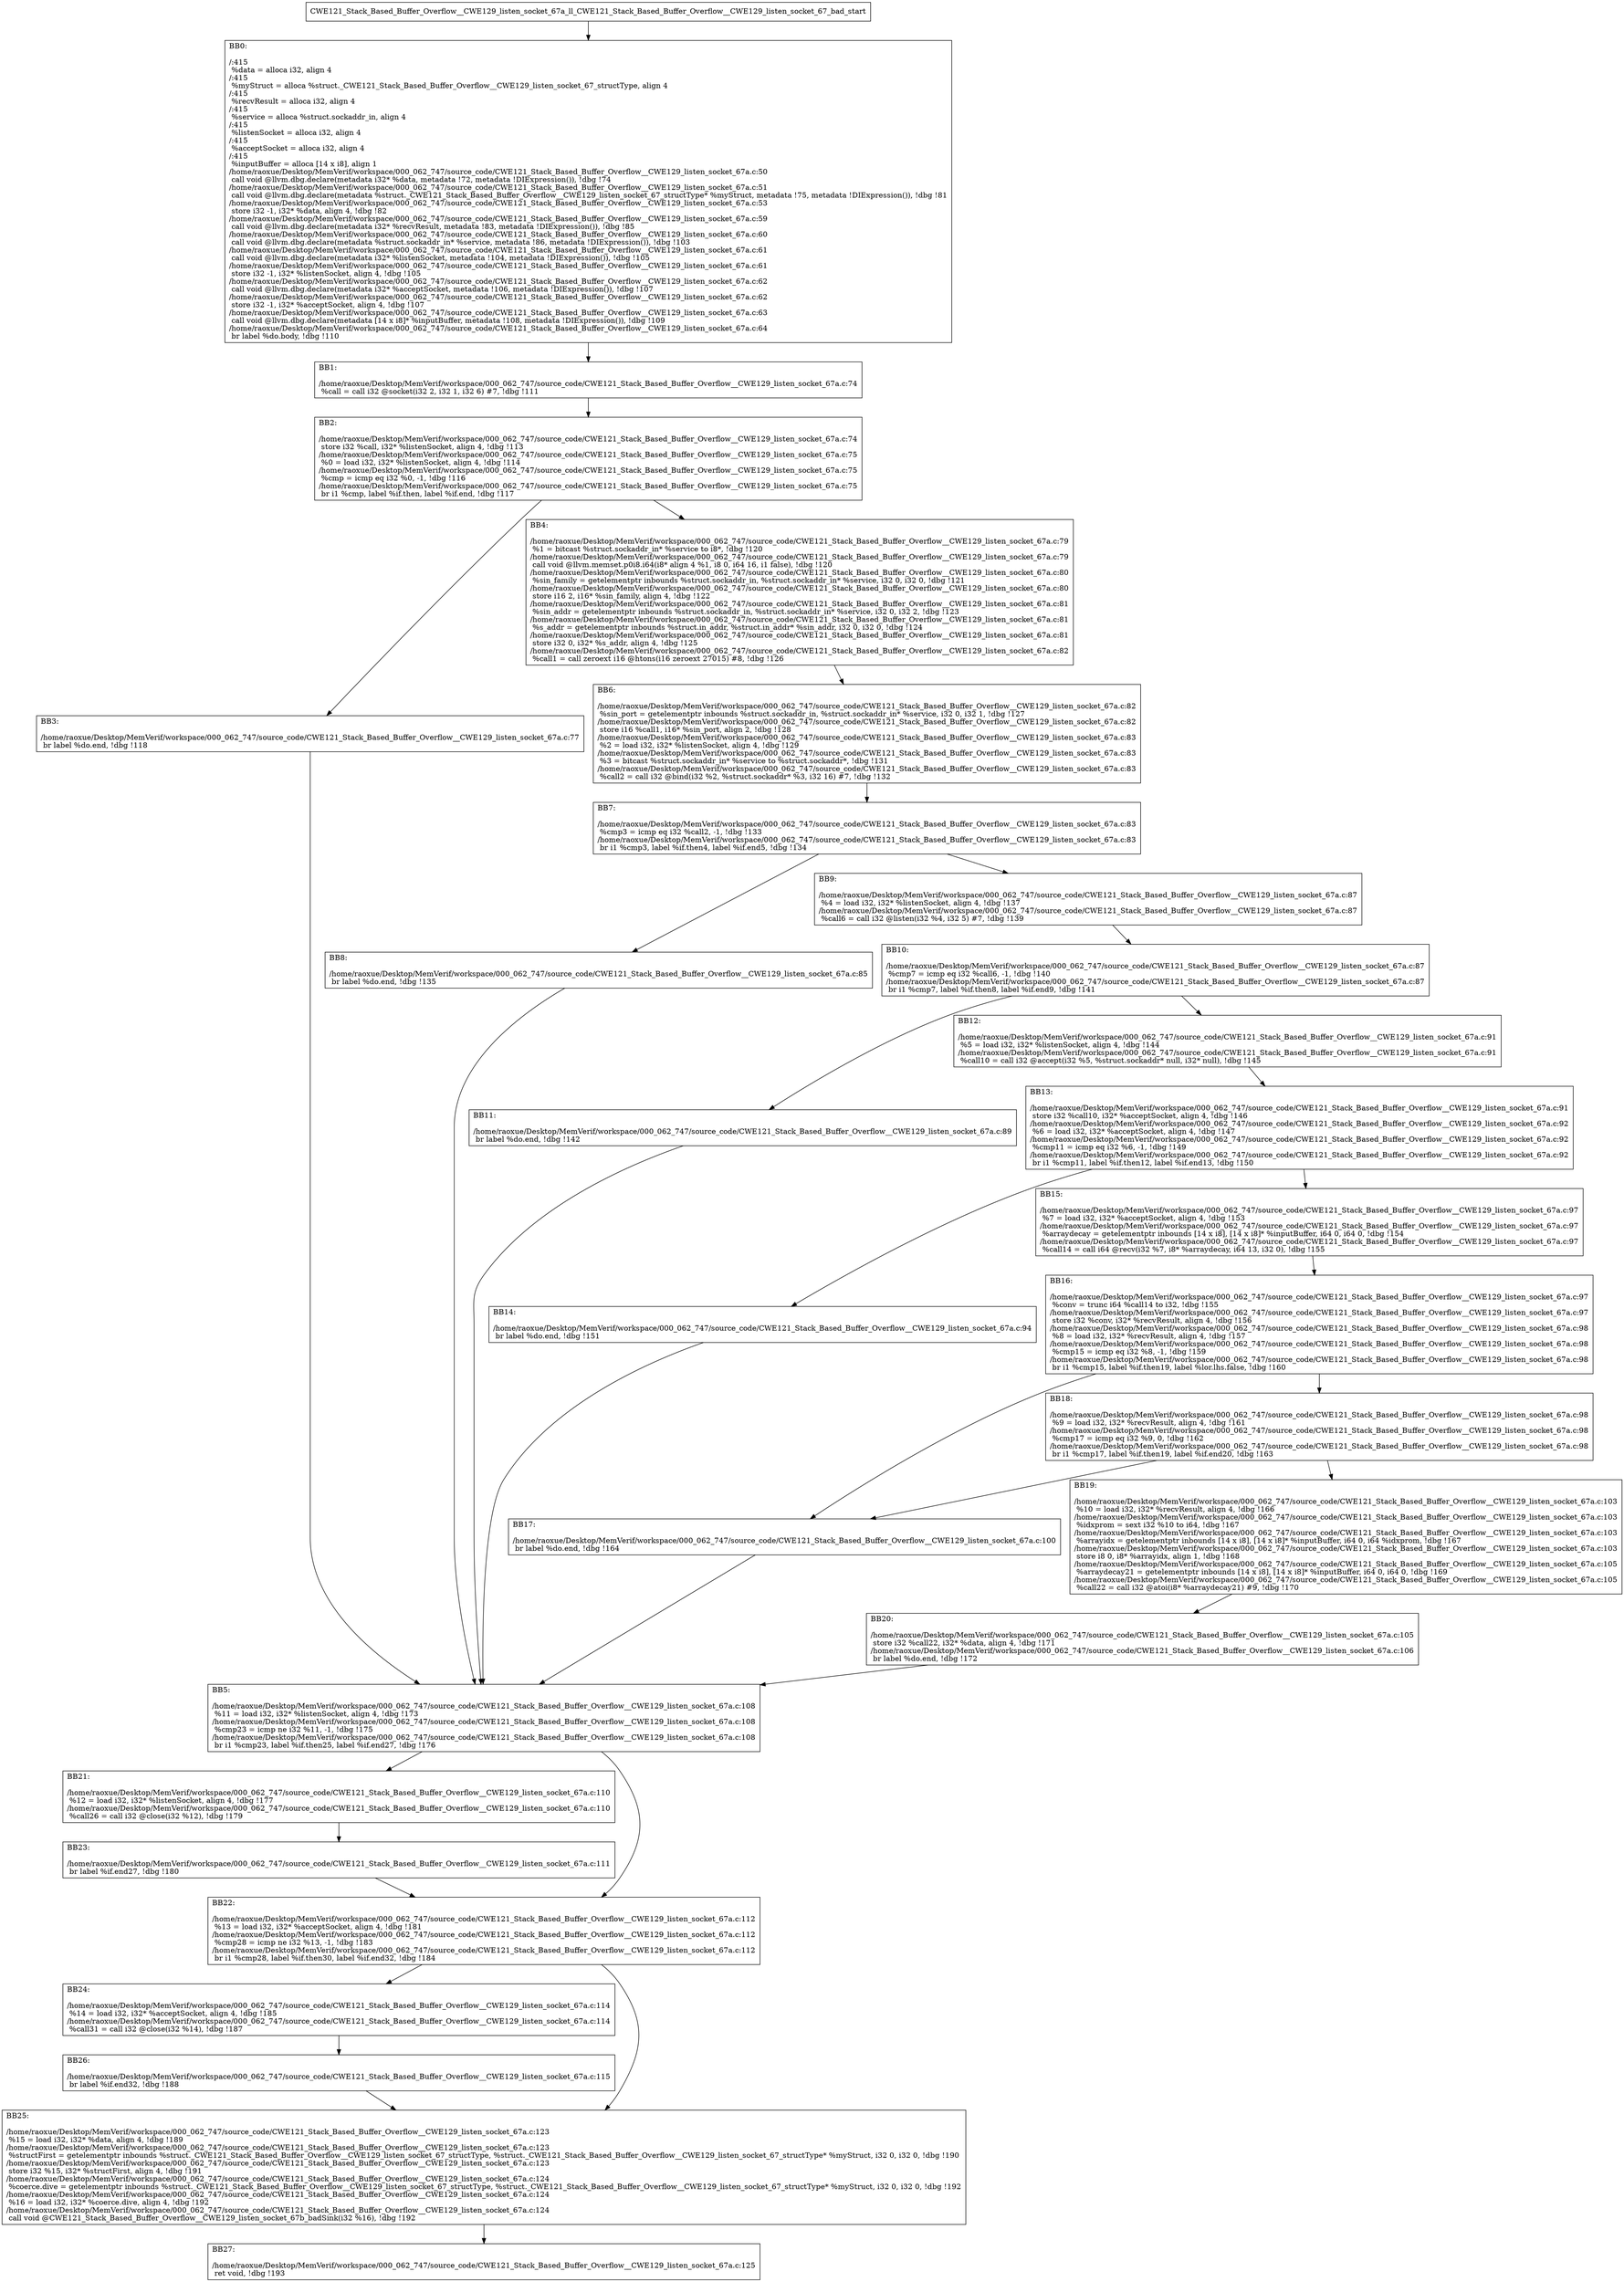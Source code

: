 digraph "CFG for'CWE121_Stack_Based_Buffer_Overflow__CWE129_listen_socket_67a_ll_CWE121_Stack_Based_Buffer_Overflow__CWE129_listen_socket_67_bad' function" {
	BBCWE121_Stack_Based_Buffer_Overflow__CWE129_listen_socket_67a_ll_CWE121_Stack_Based_Buffer_Overflow__CWE129_listen_socket_67_bad_start[shape=record,label="{CWE121_Stack_Based_Buffer_Overflow__CWE129_listen_socket_67a_ll_CWE121_Stack_Based_Buffer_Overflow__CWE129_listen_socket_67_bad_start}"];
	BBCWE121_Stack_Based_Buffer_Overflow__CWE129_listen_socket_67a_ll_CWE121_Stack_Based_Buffer_Overflow__CWE129_listen_socket_67_bad_start-> CWE121_Stack_Based_Buffer_Overflow__CWE129_listen_socket_67a_ll_CWE121_Stack_Based_Buffer_Overflow__CWE129_listen_socket_67_badBB0;
	CWE121_Stack_Based_Buffer_Overflow__CWE129_listen_socket_67a_ll_CWE121_Stack_Based_Buffer_Overflow__CWE129_listen_socket_67_badBB0 [shape=record, label="{BB0:\l\l/:415\l
  %data = alloca i32, align 4\l
/:415\l
  %myStruct = alloca %struct._CWE121_Stack_Based_Buffer_Overflow__CWE129_listen_socket_67_structType, align 4\l
/:415\l
  %recvResult = alloca i32, align 4\l
/:415\l
  %service = alloca %struct.sockaddr_in, align 4\l
/:415\l
  %listenSocket = alloca i32, align 4\l
/:415\l
  %acceptSocket = alloca i32, align 4\l
/:415\l
  %inputBuffer = alloca [14 x i8], align 1\l
/home/raoxue/Desktop/MemVerif/workspace/000_062_747/source_code/CWE121_Stack_Based_Buffer_Overflow__CWE129_listen_socket_67a.c:50\l
  call void @llvm.dbg.declare(metadata i32* %data, metadata !72, metadata !DIExpression()), !dbg !74\l
/home/raoxue/Desktop/MemVerif/workspace/000_062_747/source_code/CWE121_Stack_Based_Buffer_Overflow__CWE129_listen_socket_67a.c:51\l
  call void @llvm.dbg.declare(metadata %struct._CWE121_Stack_Based_Buffer_Overflow__CWE129_listen_socket_67_structType* %myStruct, metadata !75, metadata !DIExpression()), !dbg !81\l
/home/raoxue/Desktop/MemVerif/workspace/000_062_747/source_code/CWE121_Stack_Based_Buffer_Overflow__CWE129_listen_socket_67a.c:53\l
  store i32 -1, i32* %data, align 4, !dbg !82\l
/home/raoxue/Desktop/MemVerif/workspace/000_062_747/source_code/CWE121_Stack_Based_Buffer_Overflow__CWE129_listen_socket_67a.c:59\l
  call void @llvm.dbg.declare(metadata i32* %recvResult, metadata !83, metadata !DIExpression()), !dbg !85\l
/home/raoxue/Desktop/MemVerif/workspace/000_062_747/source_code/CWE121_Stack_Based_Buffer_Overflow__CWE129_listen_socket_67a.c:60\l
  call void @llvm.dbg.declare(metadata %struct.sockaddr_in* %service, metadata !86, metadata !DIExpression()), !dbg !103\l
/home/raoxue/Desktop/MemVerif/workspace/000_062_747/source_code/CWE121_Stack_Based_Buffer_Overflow__CWE129_listen_socket_67a.c:61\l
  call void @llvm.dbg.declare(metadata i32* %listenSocket, metadata !104, metadata !DIExpression()), !dbg !105\l
/home/raoxue/Desktop/MemVerif/workspace/000_062_747/source_code/CWE121_Stack_Based_Buffer_Overflow__CWE129_listen_socket_67a.c:61\l
  store i32 -1, i32* %listenSocket, align 4, !dbg !105\l
/home/raoxue/Desktop/MemVerif/workspace/000_062_747/source_code/CWE121_Stack_Based_Buffer_Overflow__CWE129_listen_socket_67a.c:62\l
  call void @llvm.dbg.declare(metadata i32* %acceptSocket, metadata !106, metadata !DIExpression()), !dbg !107\l
/home/raoxue/Desktop/MemVerif/workspace/000_062_747/source_code/CWE121_Stack_Based_Buffer_Overflow__CWE129_listen_socket_67a.c:62\l
  store i32 -1, i32* %acceptSocket, align 4, !dbg !107\l
/home/raoxue/Desktop/MemVerif/workspace/000_062_747/source_code/CWE121_Stack_Based_Buffer_Overflow__CWE129_listen_socket_67a.c:63\l
  call void @llvm.dbg.declare(metadata [14 x i8]* %inputBuffer, metadata !108, metadata !DIExpression()), !dbg !109\l
/home/raoxue/Desktop/MemVerif/workspace/000_062_747/source_code/CWE121_Stack_Based_Buffer_Overflow__CWE129_listen_socket_67a.c:64\l
  br label %do.body, !dbg !110\l
}"];
	CWE121_Stack_Based_Buffer_Overflow__CWE129_listen_socket_67a_ll_CWE121_Stack_Based_Buffer_Overflow__CWE129_listen_socket_67_badBB0-> CWE121_Stack_Based_Buffer_Overflow__CWE129_listen_socket_67a_ll_CWE121_Stack_Based_Buffer_Overflow__CWE129_listen_socket_67_badBB1;
	CWE121_Stack_Based_Buffer_Overflow__CWE129_listen_socket_67a_ll_CWE121_Stack_Based_Buffer_Overflow__CWE129_listen_socket_67_badBB1 [shape=record, label="{BB1:\l\l/home/raoxue/Desktop/MemVerif/workspace/000_062_747/source_code/CWE121_Stack_Based_Buffer_Overflow__CWE129_listen_socket_67a.c:74\l
  %call = call i32 @socket(i32 2, i32 1, i32 6) #7, !dbg !111\l
}"];
	CWE121_Stack_Based_Buffer_Overflow__CWE129_listen_socket_67a_ll_CWE121_Stack_Based_Buffer_Overflow__CWE129_listen_socket_67_badBB1-> CWE121_Stack_Based_Buffer_Overflow__CWE129_listen_socket_67a_ll_CWE121_Stack_Based_Buffer_Overflow__CWE129_listen_socket_67_badBB2;
	CWE121_Stack_Based_Buffer_Overflow__CWE129_listen_socket_67a_ll_CWE121_Stack_Based_Buffer_Overflow__CWE129_listen_socket_67_badBB2 [shape=record, label="{BB2:\l\l/home/raoxue/Desktop/MemVerif/workspace/000_062_747/source_code/CWE121_Stack_Based_Buffer_Overflow__CWE129_listen_socket_67a.c:74\l
  store i32 %call, i32* %listenSocket, align 4, !dbg !113\l
/home/raoxue/Desktop/MemVerif/workspace/000_062_747/source_code/CWE121_Stack_Based_Buffer_Overflow__CWE129_listen_socket_67a.c:75\l
  %0 = load i32, i32* %listenSocket, align 4, !dbg !114\l
/home/raoxue/Desktop/MemVerif/workspace/000_062_747/source_code/CWE121_Stack_Based_Buffer_Overflow__CWE129_listen_socket_67a.c:75\l
  %cmp = icmp eq i32 %0, -1, !dbg !116\l
/home/raoxue/Desktop/MemVerif/workspace/000_062_747/source_code/CWE121_Stack_Based_Buffer_Overflow__CWE129_listen_socket_67a.c:75\l
  br i1 %cmp, label %if.then, label %if.end, !dbg !117\l
}"];
	CWE121_Stack_Based_Buffer_Overflow__CWE129_listen_socket_67a_ll_CWE121_Stack_Based_Buffer_Overflow__CWE129_listen_socket_67_badBB2-> CWE121_Stack_Based_Buffer_Overflow__CWE129_listen_socket_67a_ll_CWE121_Stack_Based_Buffer_Overflow__CWE129_listen_socket_67_badBB3;
	CWE121_Stack_Based_Buffer_Overflow__CWE129_listen_socket_67a_ll_CWE121_Stack_Based_Buffer_Overflow__CWE129_listen_socket_67_badBB2-> CWE121_Stack_Based_Buffer_Overflow__CWE129_listen_socket_67a_ll_CWE121_Stack_Based_Buffer_Overflow__CWE129_listen_socket_67_badBB4;
	CWE121_Stack_Based_Buffer_Overflow__CWE129_listen_socket_67a_ll_CWE121_Stack_Based_Buffer_Overflow__CWE129_listen_socket_67_badBB3 [shape=record, label="{BB3:\l\l/home/raoxue/Desktop/MemVerif/workspace/000_062_747/source_code/CWE121_Stack_Based_Buffer_Overflow__CWE129_listen_socket_67a.c:77\l
  br label %do.end, !dbg !118\l
}"];
	CWE121_Stack_Based_Buffer_Overflow__CWE129_listen_socket_67a_ll_CWE121_Stack_Based_Buffer_Overflow__CWE129_listen_socket_67_badBB3-> CWE121_Stack_Based_Buffer_Overflow__CWE129_listen_socket_67a_ll_CWE121_Stack_Based_Buffer_Overflow__CWE129_listen_socket_67_badBB5;
	CWE121_Stack_Based_Buffer_Overflow__CWE129_listen_socket_67a_ll_CWE121_Stack_Based_Buffer_Overflow__CWE129_listen_socket_67_badBB4 [shape=record, label="{BB4:\l\l/home/raoxue/Desktop/MemVerif/workspace/000_062_747/source_code/CWE121_Stack_Based_Buffer_Overflow__CWE129_listen_socket_67a.c:79\l
  %1 = bitcast %struct.sockaddr_in* %service to i8*, !dbg !120\l
/home/raoxue/Desktop/MemVerif/workspace/000_062_747/source_code/CWE121_Stack_Based_Buffer_Overflow__CWE129_listen_socket_67a.c:79\l
  call void @llvm.memset.p0i8.i64(i8* align 4 %1, i8 0, i64 16, i1 false), !dbg !120\l
/home/raoxue/Desktop/MemVerif/workspace/000_062_747/source_code/CWE121_Stack_Based_Buffer_Overflow__CWE129_listen_socket_67a.c:80\l
  %sin_family = getelementptr inbounds %struct.sockaddr_in, %struct.sockaddr_in* %service, i32 0, i32 0, !dbg !121\l
/home/raoxue/Desktop/MemVerif/workspace/000_062_747/source_code/CWE121_Stack_Based_Buffer_Overflow__CWE129_listen_socket_67a.c:80\l
  store i16 2, i16* %sin_family, align 4, !dbg !122\l
/home/raoxue/Desktop/MemVerif/workspace/000_062_747/source_code/CWE121_Stack_Based_Buffer_Overflow__CWE129_listen_socket_67a.c:81\l
  %sin_addr = getelementptr inbounds %struct.sockaddr_in, %struct.sockaddr_in* %service, i32 0, i32 2, !dbg !123\l
/home/raoxue/Desktop/MemVerif/workspace/000_062_747/source_code/CWE121_Stack_Based_Buffer_Overflow__CWE129_listen_socket_67a.c:81\l
  %s_addr = getelementptr inbounds %struct.in_addr, %struct.in_addr* %sin_addr, i32 0, i32 0, !dbg !124\l
/home/raoxue/Desktop/MemVerif/workspace/000_062_747/source_code/CWE121_Stack_Based_Buffer_Overflow__CWE129_listen_socket_67a.c:81\l
  store i32 0, i32* %s_addr, align 4, !dbg !125\l
/home/raoxue/Desktop/MemVerif/workspace/000_062_747/source_code/CWE121_Stack_Based_Buffer_Overflow__CWE129_listen_socket_67a.c:82\l
  %call1 = call zeroext i16 @htons(i16 zeroext 27015) #8, !dbg !126\l
}"];
	CWE121_Stack_Based_Buffer_Overflow__CWE129_listen_socket_67a_ll_CWE121_Stack_Based_Buffer_Overflow__CWE129_listen_socket_67_badBB4-> CWE121_Stack_Based_Buffer_Overflow__CWE129_listen_socket_67a_ll_CWE121_Stack_Based_Buffer_Overflow__CWE129_listen_socket_67_badBB6;
	CWE121_Stack_Based_Buffer_Overflow__CWE129_listen_socket_67a_ll_CWE121_Stack_Based_Buffer_Overflow__CWE129_listen_socket_67_badBB6 [shape=record, label="{BB6:\l\l/home/raoxue/Desktop/MemVerif/workspace/000_062_747/source_code/CWE121_Stack_Based_Buffer_Overflow__CWE129_listen_socket_67a.c:82\l
  %sin_port = getelementptr inbounds %struct.sockaddr_in, %struct.sockaddr_in* %service, i32 0, i32 1, !dbg !127\l
/home/raoxue/Desktop/MemVerif/workspace/000_062_747/source_code/CWE121_Stack_Based_Buffer_Overflow__CWE129_listen_socket_67a.c:82\l
  store i16 %call1, i16* %sin_port, align 2, !dbg !128\l
/home/raoxue/Desktop/MemVerif/workspace/000_062_747/source_code/CWE121_Stack_Based_Buffer_Overflow__CWE129_listen_socket_67a.c:83\l
  %2 = load i32, i32* %listenSocket, align 4, !dbg !129\l
/home/raoxue/Desktop/MemVerif/workspace/000_062_747/source_code/CWE121_Stack_Based_Buffer_Overflow__CWE129_listen_socket_67a.c:83\l
  %3 = bitcast %struct.sockaddr_in* %service to %struct.sockaddr*, !dbg !131\l
/home/raoxue/Desktop/MemVerif/workspace/000_062_747/source_code/CWE121_Stack_Based_Buffer_Overflow__CWE129_listen_socket_67a.c:83\l
  %call2 = call i32 @bind(i32 %2, %struct.sockaddr* %3, i32 16) #7, !dbg !132\l
}"];
	CWE121_Stack_Based_Buffer_Overflow__CWE129_listen_socket_67a_ll_CWE121_Stack_Based_Buffer_Overflow__CWE129_listen_socket_67_badBB6-> CWE121_Stack_Based_Buffer_Overflow__CWE129_listen_socket_67a_ll_CWE121_Stack_Based_Buffer_Overflow__CWE129_listen_socket_67_badBB7;
	CWE121_Stack_Based_Buffer_Overflow__CWE129_listen_socket_67a_ll_CWE121_Stack_Based_Buffer_Overflow__CWE129_listen_socket_67_badBB7 [shape=record, label="{BB7:\l\l/home/raoxue/Desktop/MemVerif/workspace/000_062_747/source_code/CWE121_Stack_Based_Buffer_Overflow__CWE129_listen_socket_67a.c:83\l
  %cmp3 = icmp eq i32 %call2, -1, !dbg !133\l
/home/raoxue/Desktop/MemVerif/workspace/000_062_747/source_code/CWE121_Stack_Based_Buffer_Overflow__CWE129_listen_socket_67a.c:83\l
  br i1 %cmp3, label %if.then4, label %if.end5, !dbg !134\l
}"];
	CWE121_Stack_Based_Buffer_Overflow__CWE129_listen_socket_67a_ll_CWE121_Stack_Based_Buffer_Overflow__CWE129_listen_socket_67_badBB7-> CWE121_Stack_Based_Buffer_Overflow__CWE129_listen_socket_67a_ll_CWE121_Stack_Based_Buffer_Overflow__CWE129_listen_socket_67_badBB8;
	CWE121_Stack_Based_Buffer_Overflow__CWE129_listen_socket_67a_ll_CWE121_Stack_Based_Buffer_Overflow__CWE129_listen_socket_67_badBB7-> CWE121_Stack_Based_Buffer_Overflow__CWE129_listen_socket_67a_ll_CWE121_Stack_Based_Buffer_Overflow__CWE129_listen_socket_67_badBB9;
	CWE121_Stack_Based_Buffer_Overflow__CWE129_listen_socket_67a_ll_CWE121_Stack_Based_Buffer_Overflow__CWE129_listen_socket_67_badBB8 [shape=record, label="{BB8:\l\l/home/raoxue/Desktop/MemVerif/workspace/000_062_747/source_code/CWE121_Stack_Based_Buffer_Overflow__CWE129_listen_socket_67a.c:85\l
  br label %do.end, !dbg !135\l
}"];
	CWE121_Stack_Based_Buffer_Overflow__CWE129_listen_socket_67a_ll_CWE121_Stack_Based_Buffer_Overflow__CWE129_listen_socket_67_badBB8-> CWE121_Stack_Based_Buffer_Overflow__CWE129_listen_socket_67a_ll_CWE121_Stack_Based_Buffer_Overflow__CWE129_listen_socket_67_badBB5;
	CWE121_Stack_Based_Buffer_Overflow__CWE129_listen_socket_67a_ll_CWE121_Stack_Based_Buffer_Overflow__CWE129_listen_socket_67_badBB9 [shape=record, label="{BB9:\l\l/home/raoxue/Desktop/MemVerif/workspace/000_062_747/source_code/CWE121_Stack_Based_Buffer_Overflow__CWE129_listen_socket_67a.c:87\l
  %4 = load i32, i32* %listenSocket, align 4, !dbg !137\l
/home/raoxue/Desktop/MemVerif/workspace/000_062_747/source_code/CWE121_Stack_Based_Buffer_Overflow__CWE129_listen_socket_67a.c:87\l
  %call6 = call i32 @listen(i32 %4, i32 5) #7, !dbg !139\l
}"];
	CWE121_Stack_Based_Buffer_Overflow__CWE129_listen_socket_67a_ll_CWE121_Stack_Based_Buffer_Overflow__CWE129_listen_socket_67_badBB9-> CWE121_Stack_Based_Buffer_Overflow__CWE129_listen_socket_67a_ll_CWE121_Stack_Based_Buffer_Overflow__CWE129_listen_socket_67_badBB10;
	CWE121_Stack_Based_Buffer_Overflow__CWE129_listen_socket_67a_ll_CWE121_Stack_Based_Buffer_Overflow__CWE129_listen_socket_67_badBB10 [shape=record, label="{BB10:\l\l/home/raoxue/Desktop/MemVerif/workspace/000_062_747/source_code/CWE121_Stack_Based_Buffer_Overflow__CWE129_listen_socket_67a.c:87\l
  %cmp7 = icmp eq i32 %call6, -1, !dbg !140\l
/home/raoxue/Desktop/MemVerif/workspace/000_062_747/source_code/CWE121_Stack_Based_Buffer_Overflow__CWE129_listen_socket_67a.c:87\l
  br i1 %cmp7, label %if.then8, label %if.end9, !dbg !141\l
}"];
	CWE121_Stack_Based_Buffer_Overflow__CWE129_listen_socket_67a_ll_CWE121_Stack_Based_Buffer_Overflow__CWE129_listen_socket_67_badBB10-> CWE121_Stack_Based_Buffer_Overflow__CWE129_listen_socket_67a_ll_CWE121_Stack_Based_Buffer_Overflow__CWE129_listen_socket_67_badBB11;
	CWE121_Stack_Based_Buffer_Overflow__CWE129_listen_socket_67a_ll_CWE121_Stack_Based_Buffer_Overflow__CWE129_listen_socket_67_badBB10-> CWE121_Stack_Based_Buffer_Overflow__CWE129_listen_socket_67a_ll_CWE121_Stack_Based_Buffer_Overflow__CWE129_listen_socket_67_badBB12;
	CWE121_Stack_Based_Buffer_Overflow__CWE129_listen_socket_67a_ll_CWE121_Stack_Based_Buffer_Overflow__CWE129_listen_socket_67_badBB11 [shape=record, label="{BB11:\l\l/home/raoxue/Desktop/MemVerif/workspace/000_062_747/source_code/CWE121_Stack_Based_Buffer_Overflow__CWE129_listen_socket_67a.c:89\l
  br label %do.end, !dbg !142\l
}"];
	CWE121_Stack_Based_Buffer_Overflow__CWE129_listen_socket_67a_ll_CWE121_Stack_Based_Buffer_Overflow__CWE129_listen_socket_67_badBB11-> CWE121_Stack_Based_Buffer_Overflow__CWE129_listen_socket_67a_ll_CWE121_Stack_Based_Buffer_Overflow__CWE129_listen_socket_67_badBB5;
	CWE121_Stack_Based_Buffer_Overflow__CWE129_listen_socket_67a_ll_CWE121_Stack_Based_Buffer_Overflow__CWE129_listen_socket_67_badBB12 [shape=record, label="{BB12:\l\l/home/raoxue/Desktop/MemVerif/workspace/000_062_747/source_code/CWE121_Stack_Based_Buffer_Overflow__CWE129_listen_socket_67a.c:91\l
  %5 = load i32, i32* %listenSocket, align 4, !dbg !144\l
/home/raoxue/Desktop/MemVerif/workspace/000_062_747/source_code/CWE121_Stack_Based_Buffer_Overflow__CWE129_listen_socket_67a.c:91\l
  %call10 = call i32 @accept(i32 %5, %struct.sockaddr* null, i32* null), !dbg !145\l
}"];
	CWE121_Stack_Based_Buffer_Overflow__CWE129_listen_socket_67a_ll_CWE121_Stack_Based_Buffer_Overflow__CWE129_listen_socket_67_badBB12-> CWE121_Stack_Based_Buffer_Overflow__CWE129_listen_socket_67a_ll_CWE121_Stack_Based_Buffer_Overflow__CWE129_listen_socket_67_badBB13;
	CWE121_Stack_Based_Buffer_Overflow__CWE129_listen_socket_67a_ll_CWE121_Stack_Based_Buffer_Overflow__CWE129_listen_socket_67_badBB13 [shape=record, label="{BB13:\l\l/home/raoxue/Desktop/MemVerif/workspace/000_062_747/source_code/CWE121_Stack_Based_Buffer_Overflow__CWE129_listen_socket_67a.c:91\l
  store i32 %call10, i32* %acceptSocket, align 4, !dbg !146\l
/home/raoxue/Desktop/MemVerif/workspace/000_062_747/source_code/CWE121_Stack_Based_Buffer_Overflow__CWE129_listen_socket_67a.c:92\l
  %6 = load i32, i32* %acceptSocket, align 4, !dbg !147\l
/home/raoxue/Desktop/MemVerif/workspace/000_062_747/source_code/CWE121_Stack_Based_Buffer_Overflow__CWE129_listen_socket_67a.c:92\l
  %cmp11 = icmp eq i32 %6, -1, !dbg !149\l
/home/raoxue/Desktop/MemVerif/workspace/000_062_747/source_code/CWE121_Stack_Based_Buffer_Overflow__CWE129_listen_socket_67a.c:92\l
  br i1 %cmp11, label %if.then12, label %if.end13, !dbg !150\l
}"];
	CWE121_Stack_Based_Buffer_Overflow__CWE129_listen_socket_67a_ll_CWE121_Stack_Based_Buffer_Overflow__CWE129_listen_socket_67_badBB13-> CWE121_Stack_Based_Buffer_Overflow__CWE129_listen_socket_67a_ll_CWE121_Stack_Based_Buffer_Overflow__CWE129_listen_socket_67_badBB14;
	CWE121_Stack_Based_Buffer_Overflow__CWE129_listen_socket_67a_ll_CWE121_Stack_Based_Buffer_Overflow__CWE129_listen_socket_67_badBB13-> CWE121_Stack_Based_Buffer_Overflow__CWE129_listen_socket_67a_ll_CWE121_Stack_Based_Buffer_Overflow__CWE129_listen_socket_67_badBB15;
	CWE121_Stack_Based_Buffer_Overflow__CWE129_listen_socket_67a_ll_CWE121_Stack_Based_Buffer_Overflow__CWE129_listen_socket_67_badBB14 [shape=record, label="{BB14:\l\l/home/raoxue/Desktop/MemVerif/workspace/000_062_747/source_code/CWE121_Stack_Based_Buffer_Overflow__CWE129_listen_socket_67a.c:94\l
  br label %do.end, !dbg !151\l
}"];
	CWE121_Stack_Based_Buffer_Overflow__CWE129_listen_socket_67a_ll_CWE121_Stack_Based_Buffer_Overflow__CWE129_listen_socket_67_badBB14-> CWE121_Stack_Based_Buffer_Overflow__CWE129_listen_socket_67a_ll_CWE121_Stack_Based_Buffer_Overflow__CWE129_listen_socket_67_badBB5;
	CWE121_Stack_Based_Buffer_Overflow__CWE129_listen_socket_67a_ll_CWE121_Stack_Based_Buffer_Overflow__CWE129_listen_socket_67_badBB15 [shape=record, label="{BB15:\l\l/home/raoxue/Desktop/MemVerif/workspace/000_062_747/source_code/CWE121_Stack_Based_Buffer_Overflow__CWE129_listen_socket_67a.c:97\l
  %7 = load i32, i32* %acceptSocket, align 4, !dbg !153\l
/home/raoxue/Desktop/MemVerif/workspace/000_062_747/source_code/CWE121_Stack_Based_Buffer_Overflow__CWE129_listen_socket_67a.c:97\l
  %arraydecay = getelementptr inbounds [14 x i8], [14 x i8]* %inputBuffer, i64 0, i64 0, !dbg !154\l
/home/raoxue/Desktop/MemVerif/workspace/000_062_747/source_code/CWE121_Stack_Based_Buffer_Overflow__CWE129_listen_socket_67a.c:97\l
  %call14 = call i64 @recv(i32 %7, i8* %arraydecay, i64 13, i32 0), !dbg !155\l
}"];
	CWE121_Stack_Based_Buffer_Overflow__CWE129_listen_socket_67a_ll_CWE121_Stack_Based_Buffer_Overflow__CWE129_listen_socket_67_badBB15-> CWE121_Stack_Based_Buffer_Overflow__CWE129_listen_socket_67a_ll_CWE121_Stack_Based_Buffer_Overflow__CWE129_listen_socket_67_badBB16;
	CWE121_Stack_Based_Buffer_Overflow__CWE129_listen_socket_67a_ll_CWE121_Stack_Based_Buffer_Overflow__CWE129_listen_socket_67_badBB16 [shape=record, label="{BB16:\l\l/home/raoxue/Desktop/MemVerif/workspace/000_062_747/source_code/CWE121_Stack_Based_Buffer_Overflow__CWE129_listen_socket_67a.c:97\l
  %conv = trunc i64 %call14 to i32, !dbg !155\l
/home/raoxue/Desktop/MemVerif/workspace/000_062_747/source_code/CWE121_Stack_Based_Buffer_Overflow__CWE129_listen_socket_67a.c:97\l
  store i32 %conv, i32* %recvResult, align 4, !dbg !156\l
/home/raoxue/Desktop/MemVerif/workspace/000_062_747/source_code/CWE121_Stack_Based_Buffer_Overflow__CWE129_listen_socket_67a.c:98\l
  %8 = load i32, i32* %recvResult, align 4, !dbg !157\l
/home/raoxue/Desktop/MemVerif/workspace/000_062_747/source_code/CWE121_Stack_Based_Buffer_Overflow__CWE129_listen_socket_67a.c:98\l
  %cmp15 = icmp eq i32 %8, -1, !dbg !159\l
/home/raoxue/Desktop/MemVerif/workspace/000_062_747/source_code/CWE121_Stack_Based_Buffer_Overflow__CWE129_listen_socket_67a.c:98\l
  br i1 %cmp15, label %if.then19, label %lor.lhs.false, !dbg !160\l
}"];
	CWE121_Stack_Based_Buffer_Overflow__CWE129_listen_socket_67a_ll_CWE121_Stack_Based_Buffer_Overflow__CWE129_listen_socket_67_badBB16-> CWE121_Stack_Based_Buffer_Overflow__CWE129_listen_socket_67a_ll_CWE121_Stack_Based_Buffer_Overflow__CWE129_listen_socket_67_badBB17;
	CWE121_Stack_Based_Buffer_Overflow__CWE129_listen_socket_67a_ll_CWE121_Stack_Based_Buffer_Overflow__CWE129_listen_socket_67_badBB16-> CWE121_Stack_Based_Buffer_Overflow__CWE129_listen_socket_67a_ll_CWE121_Stack_Based_Buffer_Overflow__CWE129_listen_socket_67_badBB18;
	CWE121_Stack_Based_Buffer_Overflow__CWE129_listen_socket_67a_ll_CWE121_Stack_Based_Buffer_Overflow__CWE129_listen_socket_67_badBB18 [shape=record, label="{BB18:\l\l/home/raoxue/Desktop/MemVerif/workspace/000_062_747/source_code/CWE121_Stack_Based_Buffer_Overflow__CWE129_listen_socket_67a.c:98\l
  %9 = load i32, i32* %recvResult, align 4, !dbg !161\l
/home/raoxue/Desktop/MemVerif/workspace/000_062_747/source_code/CWE121_Stack_Based_Buffer_Overflow__CWE129_listen_socket_67a.c:98\l
  %cmp17 = icmp eq i32 %9, 0, !dbg !162\l
/home/raoxue/Desktop/MemVerif/workspace/000_062_747/source_code/CWE121_Stack_Based_Buffer_Overflow__CWE129_listen_socket_67a.c:98\l
  br i1 %cmp17, label %if.then19, label %if.end20, !dbg !163\l
}"];
	CWE121_Stack_Based_Buffer_Overflow__CWE129_listen_socket_67a_ll_CWE121_Stack_Based_Buffer_Overflow__CWE129_listen_socket_67_badBB18-> CWE121_Stack_Based_Buffer_Overflow__CWE129_listen_socket_67a_ll_CWE121_Stack_Based_Buffer_Overflow__CWE129_listen_socket_67_badBB17;
	CWE121_Stack_Based_Buffer_Overflow__CWE129_listen_socket_67a_ll_CWE121_Stack_Based_Buffer_Overflow__CWE129_listen_socket_67_badBB18-> CWE121_Stack_Based_Buffer_Overflow__CWE129_listen_socket_67a_ll_CWE121_Stack_Based_Buffer_Overflow__CWE129_listen_socket_67_badBB19;
	CWE121_Stack_Based_Buffer_Overflow__CWE129_listen_socket_67a_ll_CWE121_Stack_Based_Buffer_Overflow__CWE129_listen_socket_67_badBB17 [shape=record, label="{BB17:\l\l/home/raoxue/Desktop/MemVerif/workspace/000_062_747/source_code/CWE121_Stack_Based_Buffer_Overflow__CWE129_listen_socket_67a.c:100\l
  br label %do.end, !dbg !164\l
}"];
	CWE121_Stack_Based_Buffer_Overflow__CWE129_listen_socket_67a_ll_CWE121_Stack_Based_Buffer_Overflow__CWE129_listen_socket_67_badBB17-> CWE121_Stack_Based_Buffer_Overflow__CWE129_listen_socket_67a_ll_CWE121_Stack_Based_Buffer_Overflow__CWE129_listen_socket_67_badBB5;
	CWE121_Stack_Based_Buffer_Overflow__CWE129_listen_socket_67a_ll_CWE121_Stack_Based_Buffer_Overflow__CWE129_listen_socket_67_badBB19 [shape=record, label="{BB19:\l\l/home/raoxue/Desktop/MemVerif/workspace/000_062_747/source_code/CWE121_Stack_Based_Buffer_Overflow__CWE129_listen_socket_67a.c:103\l
  %10 = load i32, i32* %recvResult, align 4, !dbg !166\l
/home/raoxue/Desktop/MemVerif/workspace/000_062_747/source_code/CWE121_Stack_Based_Buffer_Overflow__CWE129_listen_socket_67a.c:103\l
  %idxprom = sext i32 %10 to i64, !dbg !167\l
/home/raoxue/Desktop/MemVerif/workspace/000_062_747/source_code/CWE121_Stack_Based_Buffer_Overflow__CWE129_listen_socket_67a.c:103\l
  %arrayidx = getelementptr inbounds [14 x i8], [14 x i8]* %inputBuffer, i64 0, i64 %idxprom, !dbg !167\l
/home/raoxue/Desktop/MemVerif/workspace/000_062_747/source_code/CWE121_Stack_Based_Buffer_Overflow__CWE129_listen_socket_67a.c:103\l
  store i8 0, i8* %arrayidx, align 1, !dbg !168\l
/home/raoxue/Desktop/MemVerif/workspace/000_062_747/source_code/CWE121_Stack_Based_Buffer_Overflow__CWE129_listen_socket_67a.c:105\l
  %arraydecay21 = getelementptr inbounds [14 x i8], [14 x i8]* %inputBuffer, i64 0, i64 0, !dbg !169\l
/home/raoxue/Desktop/MemVerif/workspace/000_062_747/source_code/CWE121_Stack_Based_Buffer_Overflow__CWE129_listen_socket_67a.c:105\l
  %call22 = call i32 @atoi(i8* %arraydecay21) #9, !dbg !170\l
}"];
	CWE121_Stack_Based_Buffer_Overflow__CWE129_listen_socket_67a_ll_CWE121_Stack_Based_Buffer_Overflow__CWE129_listen_socket_67_badBB19-> CWE121_Stack_Based_Buffer_Overflow__CWE129_listen_socket_67a_ll_CWE121_Stack_Based_Buffer_Overflow__CWE129_listen_socket_67_badBB20;
	CWE121_Stack_Based_Buffer_Overflow__CWE129_listen_socket_67a_ll_CWE121_Stack_Based_Buffer_Overflow__CWE129_listen_socket_67_badBB20 [shape=record, label="{BB20:\l\l/home/raoxue/Desktop/MemVerif/workspace/000_062_747/source_code/CWE121_Stack_Based_Buffer_Overflow__CWE129_listen_socket_67a.c:105\l
  store i32 %call22, i32* %data, align 4, !dbg !171\l
/home/raoxue/Desktop/MemVerif/workspace/000_062_747/source_code/CWE121_Stack_Based_Buffer_Overflow__CWE129_listen_socket_67a.c:106\l
  br label %do.end, !dbg !172\l
}"];
	CWE121_Stack_Based_Buffer_Overflow__CWE129_listen_socket_67a_ll_CWE121_Stack_Based_Buffer_Overflow__CWE129_listen_socket_67_badBB20-> CWE121_Stack_Based_Buffer_Overflow__CWE129_listen_socket_67a_ll_CWE121_Stack_Based_Buffer_Overflow__CWE129_listen_socket_67_badBB5;
	CWE121_Stack_Based_Buffer_Overflow__CWE129_listen_socket_67a_ll_CWE121_Stack_Based_Buffer_Overflow__CWE129_listen_socket_67_badBB5 [shape=record, label="{BB5:\l\l/home/raoxue/Desktop/MemVerif/workspace/000_062_747/source_code/CWE121_Stack_Based_Buffer_Overflow__CWE129_listen_socket_67a.c:108\l
  %11 = load i32, i32* %listenSocket, align 4, !dbg !173\l
/home/raoxue/Desktop/MemVerif/workspace/000_062_747/source_code/CWE121_Stack_Based_Buffer_Overflow__CWE129_listen_socket_67a.c:108\l
  %cmp23 = icmp ne i32 %11, -1, !dbg !175\l
/home/raoxue/Desktop/MemVerif/workspace/000_062_747/source_code/CWE121_Stack_Based_Buffer_Overflow__CWE129_listen_socket_67a.c:108\l
  br i1 %cmp23, label %if.then25, label %if.end27, !dbg !176\l
}"];
	CWE121_Stack_Based_Buffer_Overflow__CWE129_listen_socket_67a_ll_CWE121_Stack_Based_Buffer_Overflow__CWE129_listen_socket_67_badBB5-> CWE121_Stack_Based_Buffer_Overflow__CWE129_listen_socket_67a_ll_CWE121_Stack_Based_Buffer_Overflow__CWE129_listen_socket_67_badBB21;
	CWE121_Stack_Based_Buffer_Overflow__CWE129_listen_socket_67a_ll_CWE121_Stack_Based_Buffer_Overflow__CWE129_listen_socket_67_badBB5-> CWE121_Stack_Based_Buffer_Overflow__CWE129_listen_socket_67a_ll_CWE121_Stack_Based_Buffer_Overflow__CWE129_listen_socket_67_badBB22;
	CWE121_Stack_Based_Buffer_Overflow__CWE129_listen_socket_67a_ll_CWE121_Stack_Based_Buffer_Overflow__CWE129_listen_socket_67_badBB21 [shape=record, label="{BB21:\l\l/home/raoxue/Desktop/MemVerif/workspace/000_062_747/source_code/CWE121_Stack_Based_Buffer_Overflow__CWE129_listen_socket_67a.c:110\l
  %12 = load i32, i32* %listenSocket, align 4, !dbg !177\l
/home/raoxue/Desktop/MemVerif/workspace/000_062_747/source_code/CWE121_Stack_Based_Buffer_Overflow__CWE129_listen_socket_67a.c:110\l
  %call26 = call i32 @close(i32 %12), !dbg !179\l
}"];
	CWE121_Stack_Based_Buffer_Overflow__CWE129_listen_socket_67a_ll_CWE121_Stack_Based_Buffer_Overflow__CWE129_listen_socket_67_badBB21-> CWE121_Stack_Based_Buffer_Overflow__CWE129_listen_socket_67a_ll_CWE121_Stack_Based_Buffer_Overflow__CWE129_listen_socket_67_badBB23;
	CWE121_Stack_Based_Buffer_Overflow__CWE129_listen_socket_67a_ll_CWE121_Stack_Based_Buffer_Overflow__CWE129_listen_socket_67_badBB23 [shape=record, label="{BB23:\l\l/home/raoxue/Desktop/MemVerif/workspace/000_062_747/source_code/CWE121_Stack_Based_Buffer_Overflow__CWE129_listen_socket_67a.c:111\l
  br label %if.end27, !dbg !180\l
}"];
	CWE121_Stack_Based_Buffer_Overflow__CWE129_listen_socket_67a_ll_CWE121_Stack_Based_Buffer_Overflow__CWE129_listen_socket_67_badBB23-> CWE121_Stack_Based_Buffer_Overflow__CWE129_listen_socket_67a_ll_CWE121_Stack_Based_Buffer_Overflow__CWE129_listen_socket_67_badBB22;
	CWE121_Stack_Based_Buffer_Overflow__CWE129_listen_socket_67a_ll_CWE121_Stack_Based_Buffer_Overflow__CWE129_listen_socket_67_badBB22 [shape=record, label="{BB22:\l\l/home/raoxue/Desktop/MemVerif/workspace/000_062_747/source_code/CWE121_Stack_Based_Buffer_Overflow__CWE129_listen_socket_67a.c:112\l
  %13 = load i32, i32* %acceptSocket, align 4, !dbg !181\l
/home/raoxue/Desktop/MemVerif/workspace/000_062_747/source_code/CWE121_Stack_Based_Buffer_Overflow__CWE129_listen_socket_67a.c:112\l
  %cmp28 = icmp ne i32 %13, -1, !dbg !183\l
/home/raoxue/Desktop/MemVerif/workspace/000_062_747/source_code/CWE121_Stack_Based_Buffer_Overflow__CWE129_listen_socket_67a.c:112\l
  br i1 %cmp28, label %if.then30, label %if.end32, !dbg !184\l
}"];
	CWE121_Stack_Based_Buffer_Overflow__CWE129_listen_socket_67a_ll_CWE121_Stack_Based_Buffer_Overflow__CWE129_listen_socket_67_badBB22-> CWE121_Stack_Based_Buffer_Overflow__CWE129_listen_socket_67a_ll_CWE121_Stack_Based_Buffer_Overflow__CWE129_listen_socket_67_badBB24;
	CWE121_Stack_Based_Buffer_Overflow__CWE129_listen_socket_67a_ll_CWE121_Stack_Based_Buffer_Overflow__CWE129_listen_socket_67_badBB22-> CWE121_Stack_Based_Buffer_Overflow__CWE129_listen_socket_67a_ll_CWE121_Stack_Based_Buffer_Overflow__CWE129_listen_socket_67_badBB25;
	CWE121_Stack_Based_Buffer_Overflow__CWE129_listen_socket_67a_ll_CWE121_Stack_Based_Buffer_Overflow__CWE129_listen_socket_67_badBB24 [shape=record, label="{BB24:\l\l/home/raoxue/Desktop/MemVerif/workspace/000_062_747/source_code/CWE121_Stack_Based_Buffer_Overflow__CWE129_listen_socket_67a.c:114\l
  %14 = load i32, i32* %acceptSocket, align 4, !dbg !185\l
/home/raoxue/Desktop/MemVerif/workspace/000_062_747/source_code/CWE121_Stack_Based_Buffer_Overflow__CWE129_listen_socket_67a.c:114\l
  %call31 = call i32 @close(i32 %14), !dbg !187\l
}"];
	CWE121_Stack_Based_Buffer_Overflow__CWE129_listen_socket_67a_ll_CWE121_Stack_Based_Buffer_Overflow__CWE129_listen_socket_67_badBB24-> CWE121_Stack_Based_Buffer_Overflow__CWE129_listen_socket_67a_ll_CWE121_Stack_Based_Buffer_Overflow__CWE129_listen_socket_67_badBB26;
	CWE121_Stack_Based_Buffer_Overflow__CWE129_listen_socket_67a_ll_CWE121_Stack_Based_Buffer_Overflow__CWE129_listen_socket_67_badBB26 [shape=record, label="{BB26:\l\l/home/raoxue/Desktop/MemVerif/workspace/000_062_747/source_code/CWE121_Stack_Based_Buffer_Overflow__CWE129_listen_socket_67a.c:115\l
  br label %if.end32, !dbg !188\l
}"];
	CWE121_Stack_Based_Buffer_Overflow__CWE129_listen_socket_67a_ll_CWE121_Stack_Based_Buffer_Overflow__CWE129_listen_socket_67_badBB26-> CWE121_Stack_Based_Buffer_Overflow__CWE129_listen_socket_67a_ll_CWE121_Stack_Based_Buffer_Overflow__CWE129_listen_socket_67_badBB25;
	CWE121_Stack_Based_Buffer_Overflow__CWE129_listen_socket_67a_ll_CWE121_Stack_Based_Buffer_Overflow__CWE129_listen_socket_67_badBB25 [shape=record, label="{BB25:\l\l/home/raoxue/Desktop/MemVerif/workspace/000_062_747/source_code/CWE121_Stack_Based_Buffer_Overflow__CWE129_listen_socket_67a.c:123\l
  %15 = load i32, i32* %data, align 4, !dbg !189\l
/home/raoxue/Desktop/MemVerif/workspace/000_062_747/source_code/CWE121_Stack_Based_Buffer_Overflow__CWE129_listen_socket_67a.c:123\l
  %structFirst = getelementptr inbounds %struct._CWE121_Stack_Based_Buffer_Overflow__CWE129_listen_socket_67_structType, %struct._CWE121_Stack_Based_Buffer_Overflow__CWE129_listen_socket_67_structType* %myStruct, i32 0, i32 0, !dbg !190\l
/home/raoxue/Desktop/MemVerif/workspace/000_062_747/source_code/CWE121_Stack_Based_Buffer_Overflow__CWE129_listen_socket_67a.c:123\l
  store i32 %15, i32* %structFirst, align 4, !dbg !191\l
/home/raoxue/Desktop/MemVerif/workspace/000_062_747/source_code/CWE121_Stack_Based_Buffer_Overflow__CWE129_listen_socket_67a.c:124\l
  %coerce.dive = getelementptr inbounds %struct._CWE121_Stack_Based_Buffer_Overflow__CWE129_listen_socket_67_structType, %struct._CWE121_Stack_Based_Buffer_Overflow__CWE129_listen_socket_67_structType* %myStruct, i32 0, i32 0, !dbg !192\l
/home/raoxue/Desktop/MemVerif/workspace/000_062_747/source_code/CWE121_Stack_Based_Buffer_Overflow__CWE129_listen_socket_67a.c:124\l
  %16 = load i32, i32* %coerce.dive, align 4, !dbg !192\l
/home/raoxue/Desktop/MemVerif/workspace/000_062_747/source_code/CWE121_Stack_Based_Buffer_Overflow__CWE129_listen_socket_67a.c:124\l
  call void @CWE121_Stack_Based_Buffer_Overflow__CWE129_listen_socket_67b_badSink(i32 %16), !dbg !192\l
}"];
	CWE121_Stack_Based_Buffer_Overflow__CWE129_listen_socket_67a_ll_CWE121_Stack_Based_Buffer_Overflow__CWE129_listen_socket_67_badBB25-> CWE121_Stack_Based_Buffer_Overflow__CWE129_listen_socket_67a_ll_CWE121_Stack_Based_Buffer_Overflow__CWE129_listen_socket_67_badBB27;
	CWE121_Stack_Based_Buffer_Overflow__CWE129_listen_socket_67a_ll_CWE121_Stack_Based_Buffer_Overflow__CWE129_listen_socket_67_badBB27 [shape=record, label="{BB27:\l\l/home/raoxue/Desktop/MemVerif/workspace/000_062_747/source_code/CWE121_Stack_Based_Buffer_Overflow__CWE129_listen_socket_67a.c:125\l
  ret void, !dbg !193\l
}"];
}
